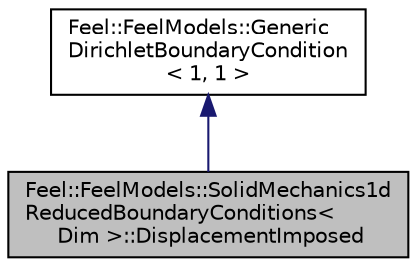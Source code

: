 digraph "Feel::FeelModels::SolidMechanics1dReducedBoundaryConditions&lt; Dim &gt;::DisplacementImposed"
{
 // LATEX_PDF_SIZE
  edge [fontname="Helvetica",fontsize="10",labelfontname="Helvetica",labelfontsize="10"];
  node [fontname="Helvetica",fontsize="10",shape=record];
  Node1 [label="Feel::FeelModels::SolidMechanics1d\lReducedBoundaryConditions\<\l Dim \>::DisplacementImposed",height=0.2,width=0.4,color="black", fillcolor="grey75", style="filled", fontcolor="black",tooltip=" "];
  Node2 -> Node1 [dir="back",color="midnightblue",fontsize="10",style="solid",fontname="Helvetica"];
  Node2 [label="Feel::FeelModels::Generic\lDirichletBoundaryCondition\l\< 1, 1 \>",height=0.2,width=0.4,color="black", fillcolor="white", style="filled",URL="$classFeel_1_1FeelModels_1_1GenericDirichletBoundaryCondition.html",tooltip=" "];
}
